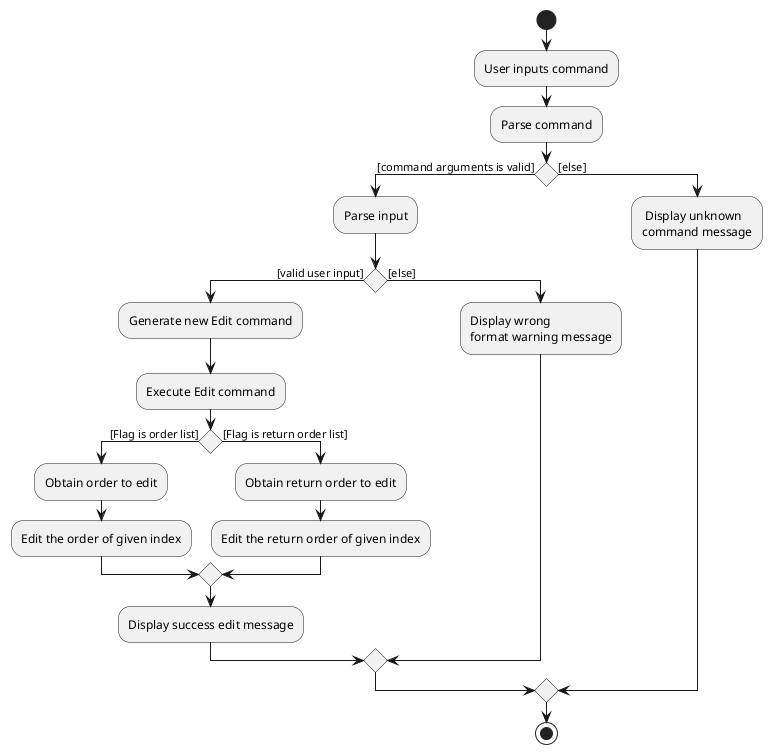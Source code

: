 @startuml
start
:User inputs command;
:Parse command;

if () then ([command arguments is valid])
    :Parse input;
    if () then ([valid user input])
        :Generate new Edit command;
        :Execute Edit command;
        if () then ([Flag is order list])
        :Obtain order to edit;
        :Edit the order of given index;
        else ([Flag is return order list])
        :Obtain return order to edit;
        :Edit the return order of given index;
        endif
        :Display success edit message;
    else ([else])
        :Display wrong
        format warning message;
    endif
else ([else])
    : Display unknown
    command message;
endif

stop
@enduml
